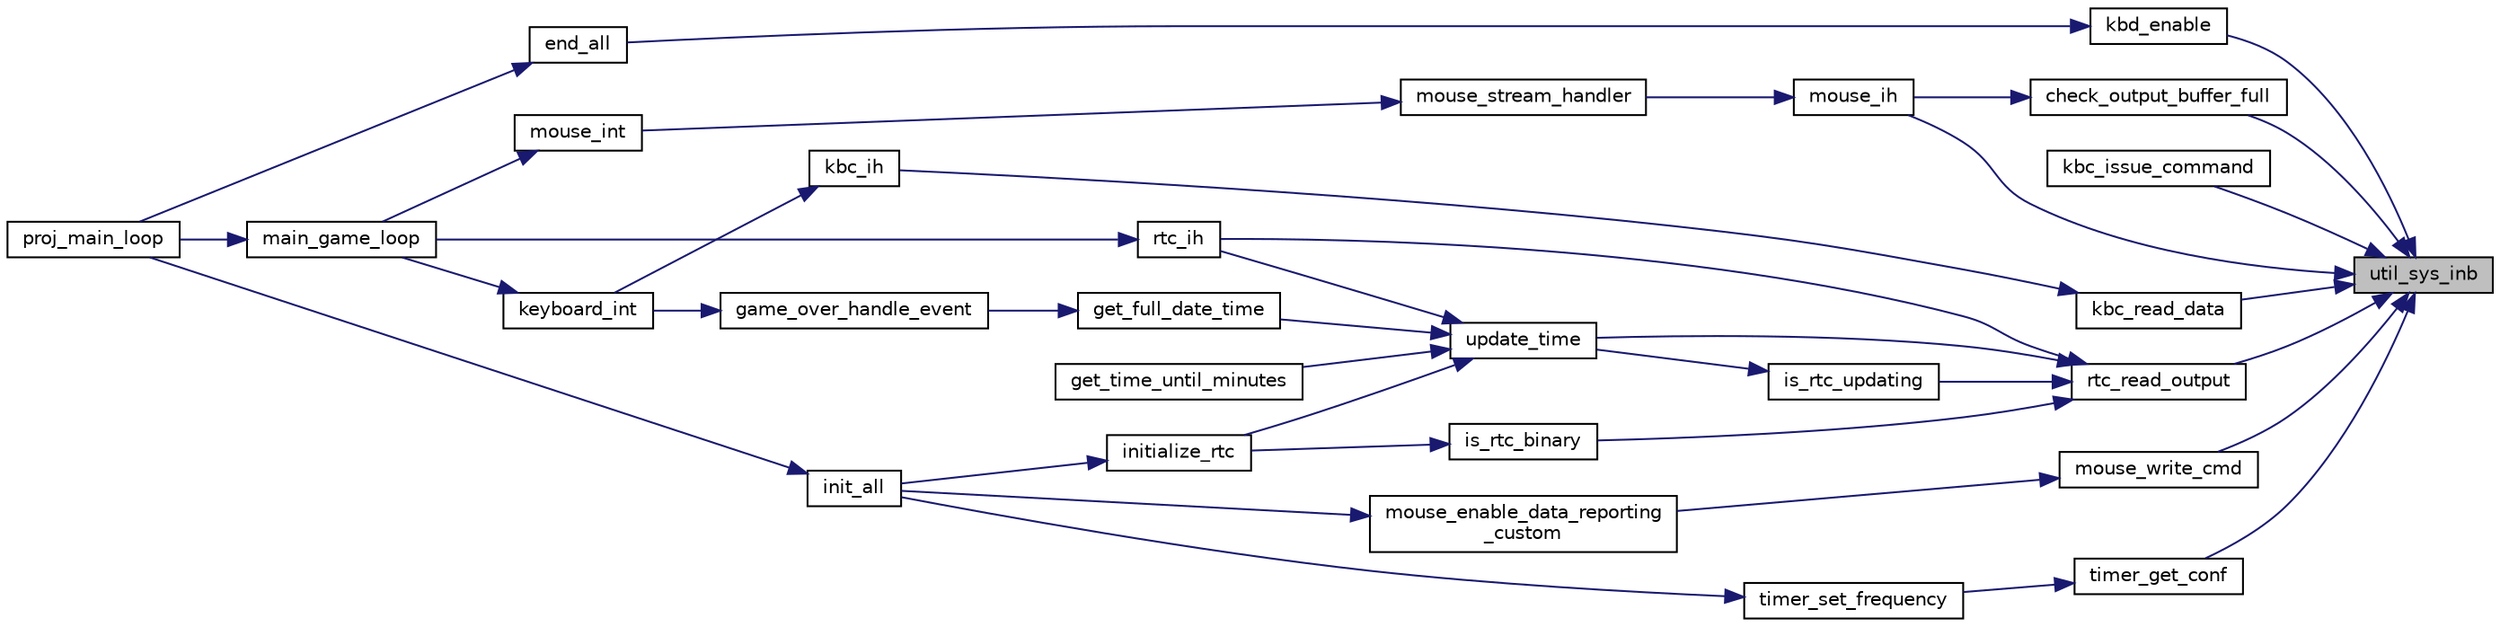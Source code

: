 digraph "util_sys_inb"
{
 // LATEX_PDF_SIZE
  edge [fontname="Helvetica",fontsize="10",labelfontname="Helvetica",labelfontsize="10"];
  node [fontname="Helvetica",fontsize="10",shape=record];
  rankdir="RL";
  Node1 [label="util_sys_inb",height=0.2,width=0.4,color="black", fillcolor="grey75", style="filled", fontcolor="black",tooltip=" "];
  Node1 -> Node2 [dir="back",color="midnightblue",fontsize="10",style="solid",fontname="Helvetica"];
  Node2 [label="check_output_buffer_full",height=0.2,width=0.4,color="black", fillcolor="white", style="filled",URL="$keyboard_8c.html#a870faa4e9a602e8cfc4fb83e72e16485",tooltip="Checks if the output buffer is full."];
  Node2 -> Node3 [dir="back",color="midnightblue",fontsize="10",style="solid",fontname="Helvetica"];
  Node3 [label="mouse_ih",height=0.2,width=0.4,color="black", fillcolor="white", style="filled",URL="$keyboard_8c.html#a210374b50462acdedab00df64d5cea3c",tooltip="Mouse interrupt handler."];
  Node3 -> Node4 [dir="back",color="midnightblue",fontsize="10",style="solid",fontname="Helvetica"];
  Node4 [label="mouse_stream_handler",height=0.2,width=0.4,color="black", fillcolor="white", style="filled",URL="$keyboard_8c.html#a0e6e9ac3494870bb3ed3652c47bd6809",tooltip="Checks if the mouse is moving."];
  Node4 -> Node5 [dir="back",color="midnightblue",fontsize="10",style="solid",fontname="Helvetica"];
  Node5 [label="mouse_int",height=0.2,width=0.4,color="black", fillcolor="white", style="filled",URL="$manager_8c.html#ae4c896cac6d43efb2e8384558e2a8389",tooltip="Handles the mouse interrupts. Appropriately handles the mouse interrupts depending on the gamestate."];
  Node5 -> Node6 [dir="back",color="midnightblue",fontsize="10",style="solid",fontname="Helvetica"];
  Node6 [label="main_game_loop",height=0.2,width=0.4,color="black", fillcolor="white", style="filled",URL="$manager_8c.html#abfa3e0325d0e3c711d629d90574a80fc",tooltip="Function that handles the main game loop. This function handles the interrupts appropriately."];
  Node6 -> Node7 [dir="back",color="midnightblue",fontsize="10",style="solid",fontname="Helvetica"];
  Node7 [label="proj_main_loop",height=0.2,width=0.4,color="black", fillcolor="white", style="filled",URL="$proj_8c.html#ad290208c74ef25eb347d1d96a390cd66",tooltip=" "];
  Node1 -> Node8 [dir="back",color="midnightblue",fontsize="10",style="solid",fontname="Helvetica"];
  Node8 [label="kbc_issue_command",height=0.2,width=0.4,color="black", fillcolor="white", style="filled",URL="$keyboard_8c.html#a978c37bd6eca1b2724372aee45770670",tooltip="Issues a command to the KBC."];
  Node1 -> Node9 [dir="back",color="midnightblue",fontsize="10",style="solid",fontname="Helvetica"];
  Node9 [label="kbc_read_data",height=0.2,width=0.4,color="black", fillcolor="white", style="filled",URL="$keyboard_8c.html#ad1d620691edb0c4fff19faff6aabdbfe",tooltip="Reads the status register of the keyboard, and checks if the output buffer is full."];
  Node9 -> Node10 [dir="back",color="midnightblue",fontsize="10",style="solid",fontname="Helvetica"];
  Node10 [label="kbc_ih",height=0.2,width=0.4,color="black", fillcolor="white", style="filled",URL="$keyboard_8c.html#aea970a154161a35f6894898a092ed70a",tooltip="Keyboard interrupt handler."];
  Node10 -> Node11 [dir="back",color="midnightblue",fontsize="10",style="solid",fontname="Helvetica"];
  Node11 [label="keyboard_int",height=0.2,width=0.4,color="black", fillcolor="white", style="filled",URL="$manager_8c.html#a55af6cf6aec4f5833321668f1d9e2527",tooltip="Handles the keyboard interrupts. Appropriately handles the keyboard interrupts depending on the games..."];
  Node11 -> Node6 [dir="back",color="midnightblue",fontsize="10",style="solid",fontname="Helvetica"];
  Node1 -> Node12 [dir="back",color="midnightblue",fontsize="10",style="solid",fontname="Helvetica"];
  Node12 [label="kbd_enable",height=0.2,width=0.4,color="black", fillcolor="white", style="filled",URL="$keyboard_8c.html#aa20b45c2b4ae7e244c8995787f6361dc",tooltip="Enables the keyboard."];
  Node12 -> Node13 [dir="back",color="midnightblue",fontsize="10",style="solid",fontname="Helvetica"];
  Node13 [label="end_all",height=0.2,width=0.4,color="black", fillcolor="white", style="filled",URL="$manager_8c.html#a0328219b1431cb3caa3366c16ec81a37",tooltip="Simultanioulsy destroys all the sprites, returns to text mode and calls unsubscribe_ints()."];
  Node13 -> Node7 [dir="back",color="midnightblue",fontsize="10",style="solid",fontname="Helvetica"];
  Node1 -> Node3 [dir="back",color="midnightblue",fontsize="10",style="solid",fontname="Helvetica"];
  Node1 -> Node14 [dir="back",color="midnightblue",fontsize="10",style="solid",fontname="Helvetica"];
  Node14 [label="mouse_write_cmd",height=0.2,width=0.4,color="black", fillcolor="white", style="filled",URL="$keyboard_8c.html#a91645500b25625f9eb6cf975453ebce7",tooltip="Writes a command to the mouse."];
  Node14 -> Node15 [dir="back",color="midnightblue",fontsize="10",style="solid",fontname="Helvetica"];
  Node15 [label="mouse_enable_data_reporting\l_custom",height=0.2,width=0.4,color="black", fillcolor="white", style="filled",URL="$keyboard_8c.html#a3c4e368c416224abdef4276beb3ef7e4",tooltip="Enables mouse data reporting."];
  Node15 -> Node16 [dir="back",color="midnightblue",fontsize="10",style="solid",fontname="Helvetica"];
  Node16 [label="init_all",height=0.2,width=0.4,color="black", fillcolor="white", style="filled",URL="$manager_8c.html#a832d39f5c041bf59c16063e0c4bf210b",tooltip="Simultaniously intializes all the sprites, video card, RTC (real-time clock) and calls subscribe_ints..."];
  Node16 -> Node7 [dir="back",color="midnightblue",fontsize="10",style="solid",fontname="Helvetica"];
  Node1 -> Node17 [dir="back",color="midnightblue",fontsize="10",style="solid",fontname="Helvetica"];
  Node17 [label="rtc_read_output",height=0.2,width=0.4,color="black", fillcolor="white", style="filled",URL="$rtc_8c.html#a3e32c0dba9d7ff02d8181a59b6531929",tooltip="Reads the output of the RTC."];
  Node17 -> Node18 [dir="back",color="midnightblue",fontsize="10",style="solid",fontname="Helvetica"];
  Node18 [label="is_rtc_binary",height=0.2,width=0.4,color="black", fillcolor="white", style="filled",URL="$rtc_8c.html#a2c794c9d296283705c1e6397f4d08ca7",tooltip="Checks if the RTC is in binary mode."];
  Node18 -> Node19 [dir="back",color="midnightblue",fontsize="10",style="solid",fontname="Helvetica"];
  Node19 [label="initialize_rtc",height=0.2,width=0.4,color="black", fillcolor="white", style="filled",URL="$rtc_8c.html#a28fec729790b3a38760bd204285eb444",tooltip="Initializes the rtc, either in binary or BCD mode."];
  Node19 -> Node16 [dir="back",color="midnightblue",fontsize="10",style="solid",fontname="Helvetica"];
  Node17 -> Node20 [dir="back",color="midnightblue",fontsize="10",style="solid",fontname="Helvetica"];
  Node20 [label="is_rtc_updating",height=0.2,width=0.4,color="black", fillcolor="white", style="filled",URL="$rtc_8c.html#af094cb0c2bdfce604764ad8fe8764d6f",tooltip="Checks if the RTC is updating."];
  Node20 -> Node21 [dir="back",color="midnightblue",fontsize="10",style="solid",fontname="Helvetica"];
  Node21 [label="update_time",height=0.2,width=0.4,color="black", fillcolor="white", style="filled",URL="$rtc_8c.html#aba1881e31984e15eee882c2de63db817",tooltip="Updates de RTC with the current time. The time_info struct is updated with the current time."];
  Node21 -> Node22 [dir="back",color="midnightblue",fontsize="10",style="solid",fontname="Helvetica"];
  Node22 [label="get_full_date_time",height=0.2,width=0.4,color="black", fillcolor="white", style="filled",URL="$rtc_8c.html#afd7ff357f4be067d04821bac4dc85cb5",tooltip="Formats the date and time into a string, showing the full date and time."];
  Node22 -> Node23 [dir="back",color="midnightblue",fontsize="10",style="solid",fontname="Helvetica"];
  Node23 [label="game_over_handle_event",height=0.2,width=0.4,color="black", fillcolor="white", style="filled",URL="$gameover_8c.html#a89f3e108774a590e53e1df4c337c574e",tooltip="Handles the events for the game over screen. Handles the inputs for when the user is saving their hig..."];
  Node23 -> Node11 [dir="back",color="midnightblue",fontsize="10",style="solid",fontname="Helvetica"];
  Node21 -> Node24 [dir="back",color="midnightblue",fontsize="10",style="solid",fontname="Helvetica"];
  Node24 [label="get_time_until_minutes",height=0.2,width=0.4,color="black", fillcolor="white", style="filled",URL="$rtc_8c.html#ad15ab192efbf6527f5a75f250bc58982",tooltip="Formats the date and time into a string, showing the date and time until the minutes."];
  Node21 -> Node19 [dir="back",color="midnightblue",fontsize="10",style="solid",fontname="Helvetica"];
  Node21 -> Node25 [dir="back",color="midnightblue",fontsize="10",style="solid",fontname="Helvetica"];
  Node25 [label="rtc_ih",height=0.2,width=0.4,color="black", fillcolor="white", style="filled",URL="$rtc_8c.html#a57f7116af216e3779ad9d6e98351d329",tooltip="RTC interrupt handler. Reads the output of register C and updates the time if the interrupt was gener..."];
  Node25 -> Node6 [dir="back",color="midnightblue",fontsize="10",style="solid",fontname="Helvetica"];
  Node17 -> Node25 [dir="back",color="midnightblue",fontsize="10",style="solid",fontname="Helvetica"];
  Node17 -> Node21 [dir="back",color="midnightblue",fontsize="10",style="solid",fontname="Helvetica"];
  Node1 -> Node26 [dir="back",color="midnightblue",fontsize="10",style="solid",fontname="Helvetica"];
  Node26 [label="timer_get_conf",height=0.2,width=0.4,color="black", fillcolor="white", style="filled",URL="$timer_8c.html#a703c60b40c8c49607d6ecb6fef82d27a",tooltip="Reads the input timer configuration via read-back command."];
  Node26 -> Node27 [dir="back",color="midnightblue",fontsize="10",style="solid",fontname="Helvetica"];
  Node27 [label="timer_set_frequency",height=0.2,width=0.4,color="black", fillcolor="white", style="filled",URL="$timer_8c.html#af2c04fa8e97ffa748fd3f612886a92a7",tooltip="Changes the operating frequency of a timer."];
  Node27 -> Node16 [dir="back",color="midnightblue",fontsize="10",style="solid",fontname="Helvetica"];
}
